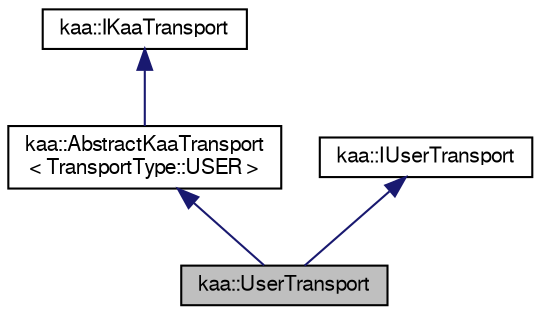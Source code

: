 digraph "kaa::UserTransport"
{
  bgcolor="transparent";
  edge [fontname="FreeSans",fontsize="10",labelfontname="FreeSans",labelfontsize="10"];
  node [fontname="FreeSans",fontsize="10",shape=record];
  Node1 [label="kaa::UserTransport",height=0.2,width=0.4,color="black", fillcolor="grey75", style="filled" fontcolor="black"];
  Node2 -> Node1 [dir="back",color="midnightblue",fontsize="10",style="solid",fontname="FreeSans"];
  Node2 [label="kaa::AbstractKaaTransport\l\< TransportType::USER \>",height=0.2,width=0.4,color="black",URL="$classkaa_1_1AbstractKaaTransport.html"];
  Node3 -> Node2 [dir="back",color="midnightblue",fontsize="10",style="solid",fontname="FreeSans"];
  Node3 [label="kaa::IKaaTransport",height=0.2,width=0.4,color="black",URL="$classkaa_1_1IKaaTransport.html"];
  Node4 -> Node1 [dir="back",color="midnightblue",fontsize="10",style="solid",fontname="FreeSans"];
  Node4 [label="kaa::IUserTransport",height=0.2,width=0.4,color="black",URL="$classkaa_1_1IUserTransport.html"];
}
